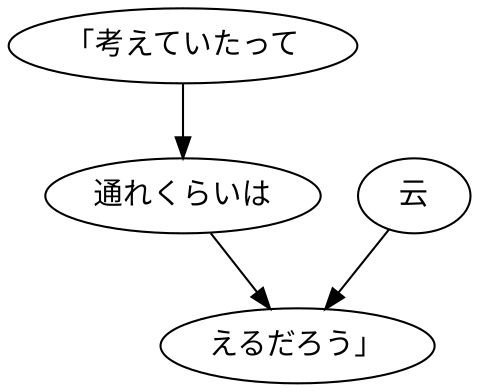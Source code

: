digraph graph5865 {
	node0 [label="「考えていたって"];
	node1 [label="通れくらいは"];
	node2 [label="云"];
	node3 [label="えるだろう」"];
	node0 -> node1;
	node1 -> node3;
	node2 -> node3;
}

